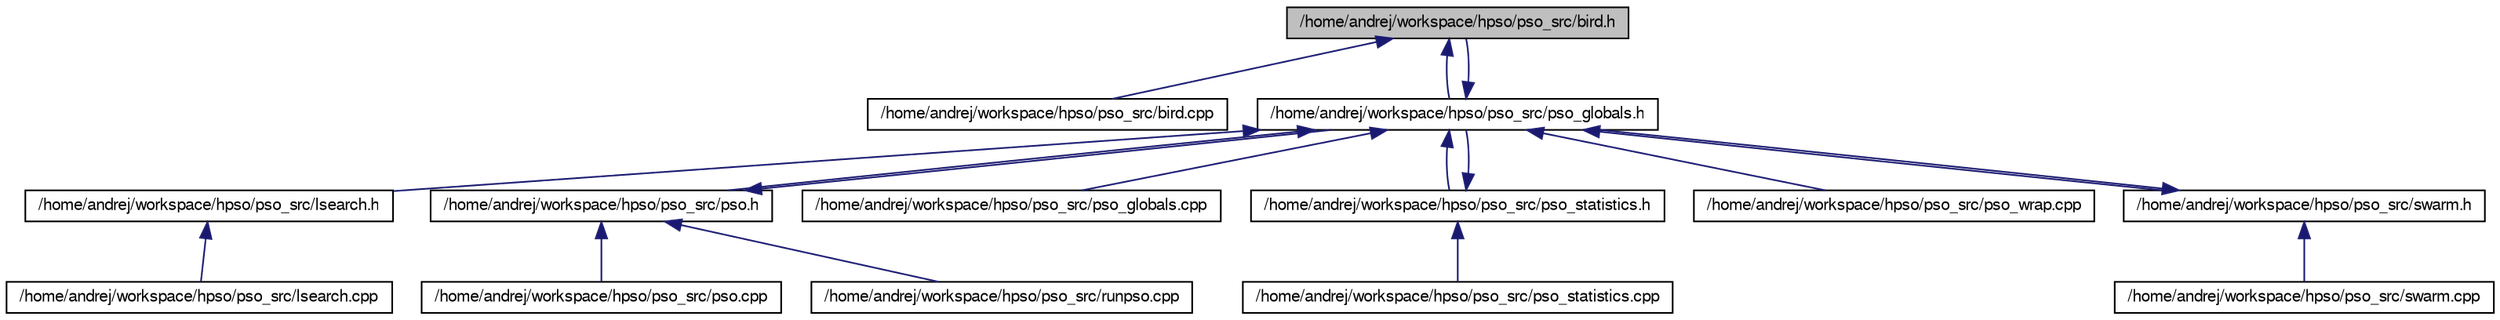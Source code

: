 digraph G
{
  bgcolor="transparent";
  edge [fontname="FreeSans",fontsize=10,labelfontname="FreeSans",labelfontsize=10];
  node [fontname="FreeSans",fontsize=10,shape=record];
  Node1 [label="/home/andrej/workspace/hpso/pso_src/bird.h",height=0.2,width=0.4,color="black", fillcolor="grey75", style="filled" fontcolor="black"];
  Node1 -> Node2 [dir=back,color="midnightblue",fontsize=10,style="solid"];
  Node2 [label="/home/andrej/workspace/hpso/pso_src/bird.cpp",height=0.2,width=0.4,color="black",URL="$bird_8cpp.html"];
  Node1 -> Node3 [dir=back,color="midnightblue",fontsize=10,style="solid"];
  Node3 [label="/home/andrej/workspace/hpso/pso_src/pso_globals.h",height=0.2,width=0.4,color="black",URL="$pso__globals_8h.html"];
  Node3 -> Node1 [dir=back,color="midnightblue",fontsize=10,style="solid"];
  Node3 -> Node4 [dir=back,color="midnightblue",fontsize=10,style="solid"];
  Node4 [label="/home/andrej/workspace/hpso/pso_src/lsearch.h",height=0.2,width=0.4,color="black",URL="$lsearch_8h.html"];
  Node4 -> Node5 [dir=back,color="midnightblue",fontsize=10,style="solid"];
  Node5 [label="/home/andrej/workspace/hpso/pso_src/lsearch.cpp",height=0.2,width=0.4,color="black",URL="$lsearch_8cpp.html"];
  Node3 -> Node6 [dir=back,color="midnightblue",fontsize=10,style="solid"];
  Node6 [label="/home/andrej/workspace/hpso/pso_src/pso.h",height=0.2,width=0.4,color="black",URL="$pso_8h.html"];
  Node6 -> Node3 [dir=back,color="midnightblue",fontsize=10,style="solid"];
  Node6 -> Node7 [dir=back,color="midnightblue",fontsize=10,style="solid"];
  Node7 [label="/home/andrej/workspace/hpso/pso_src/pso.cpp",height=0.2,width=0.4,color="black",URL="$pso_8cpp.html"];
  Node6 -> Node8 [dir=back,color="midnightblue",fontsize=10,style="solid"];
  Node8 [label="/home/andrej/workspace/hpso/pso_src/runpso.cpp",height=0.2,width=0.4,color="black",URL="$runpso_8cpp.html"];
  Node3 -> Node9 [dir=back,color="midnightblue",fontsize=10,style="solid"];
  Node9 [label="/home/andrej/workspace/hpso/pso_src/pso_globals.cpp",height=0.2,width=0.4,color="black",URL="$pso__globals_8cpp.html"];
  Node3 -> Node10 [dir=back,color="midnightblue",fontsize=10,style="solid"];
  Node10 [label="/home/andrej/workspace/hpso/pso_src/pso_statistics.h",height=0.2,width=0.4,color="black",URL="$pso__statistics_8h.html"];
  Node10 -> Node3 [dir=back,color="midnightblue",fontsize=10,style="solid"];
  Node10 -> Node11 [dir=back,color="midnightblue",fontsize=10,style="solid"];
  Node11 [label="/home/andrej/workspace/hpso/pso_src/pso_statistics.cpp",height=0.2,width=0.4,color="black",URL="$pso__statistics_8cpp.html"];
  Node3 -> Node12 [dir=back,color="midnightblue",fontsize=10,style="solid"];
  Node12 [label="/home/andrej/workspace/hpso/pso_src/pso_wrap.cpp",height=0.2,width=0.4,color="black",URL="$pso__wrap_8cpp.html"];
  Node3 -> Node13 [dir=back,color="midnightblue",fontsize=10,style="solid"];
  Node13 [label="/home/andrej/workspace/hpso/pso_src/swarm.h",height=0.2,width=0.4,color="black",URL="$swarm_8h.html"];
  Node13 -> Node3 [dir=back,color="midnightblue",fontsize=10,style="solid"];
  Node13 -> Node14 [dir=back,color="midnightblue",fontsize=10,style="solid"];
  Node14 [label="/home/andrej/workspace/hpso/pso_src/swarm.cpp",height=0.2,width=0.4,color="black",URL="$swarm_8cpp.html"];
}
